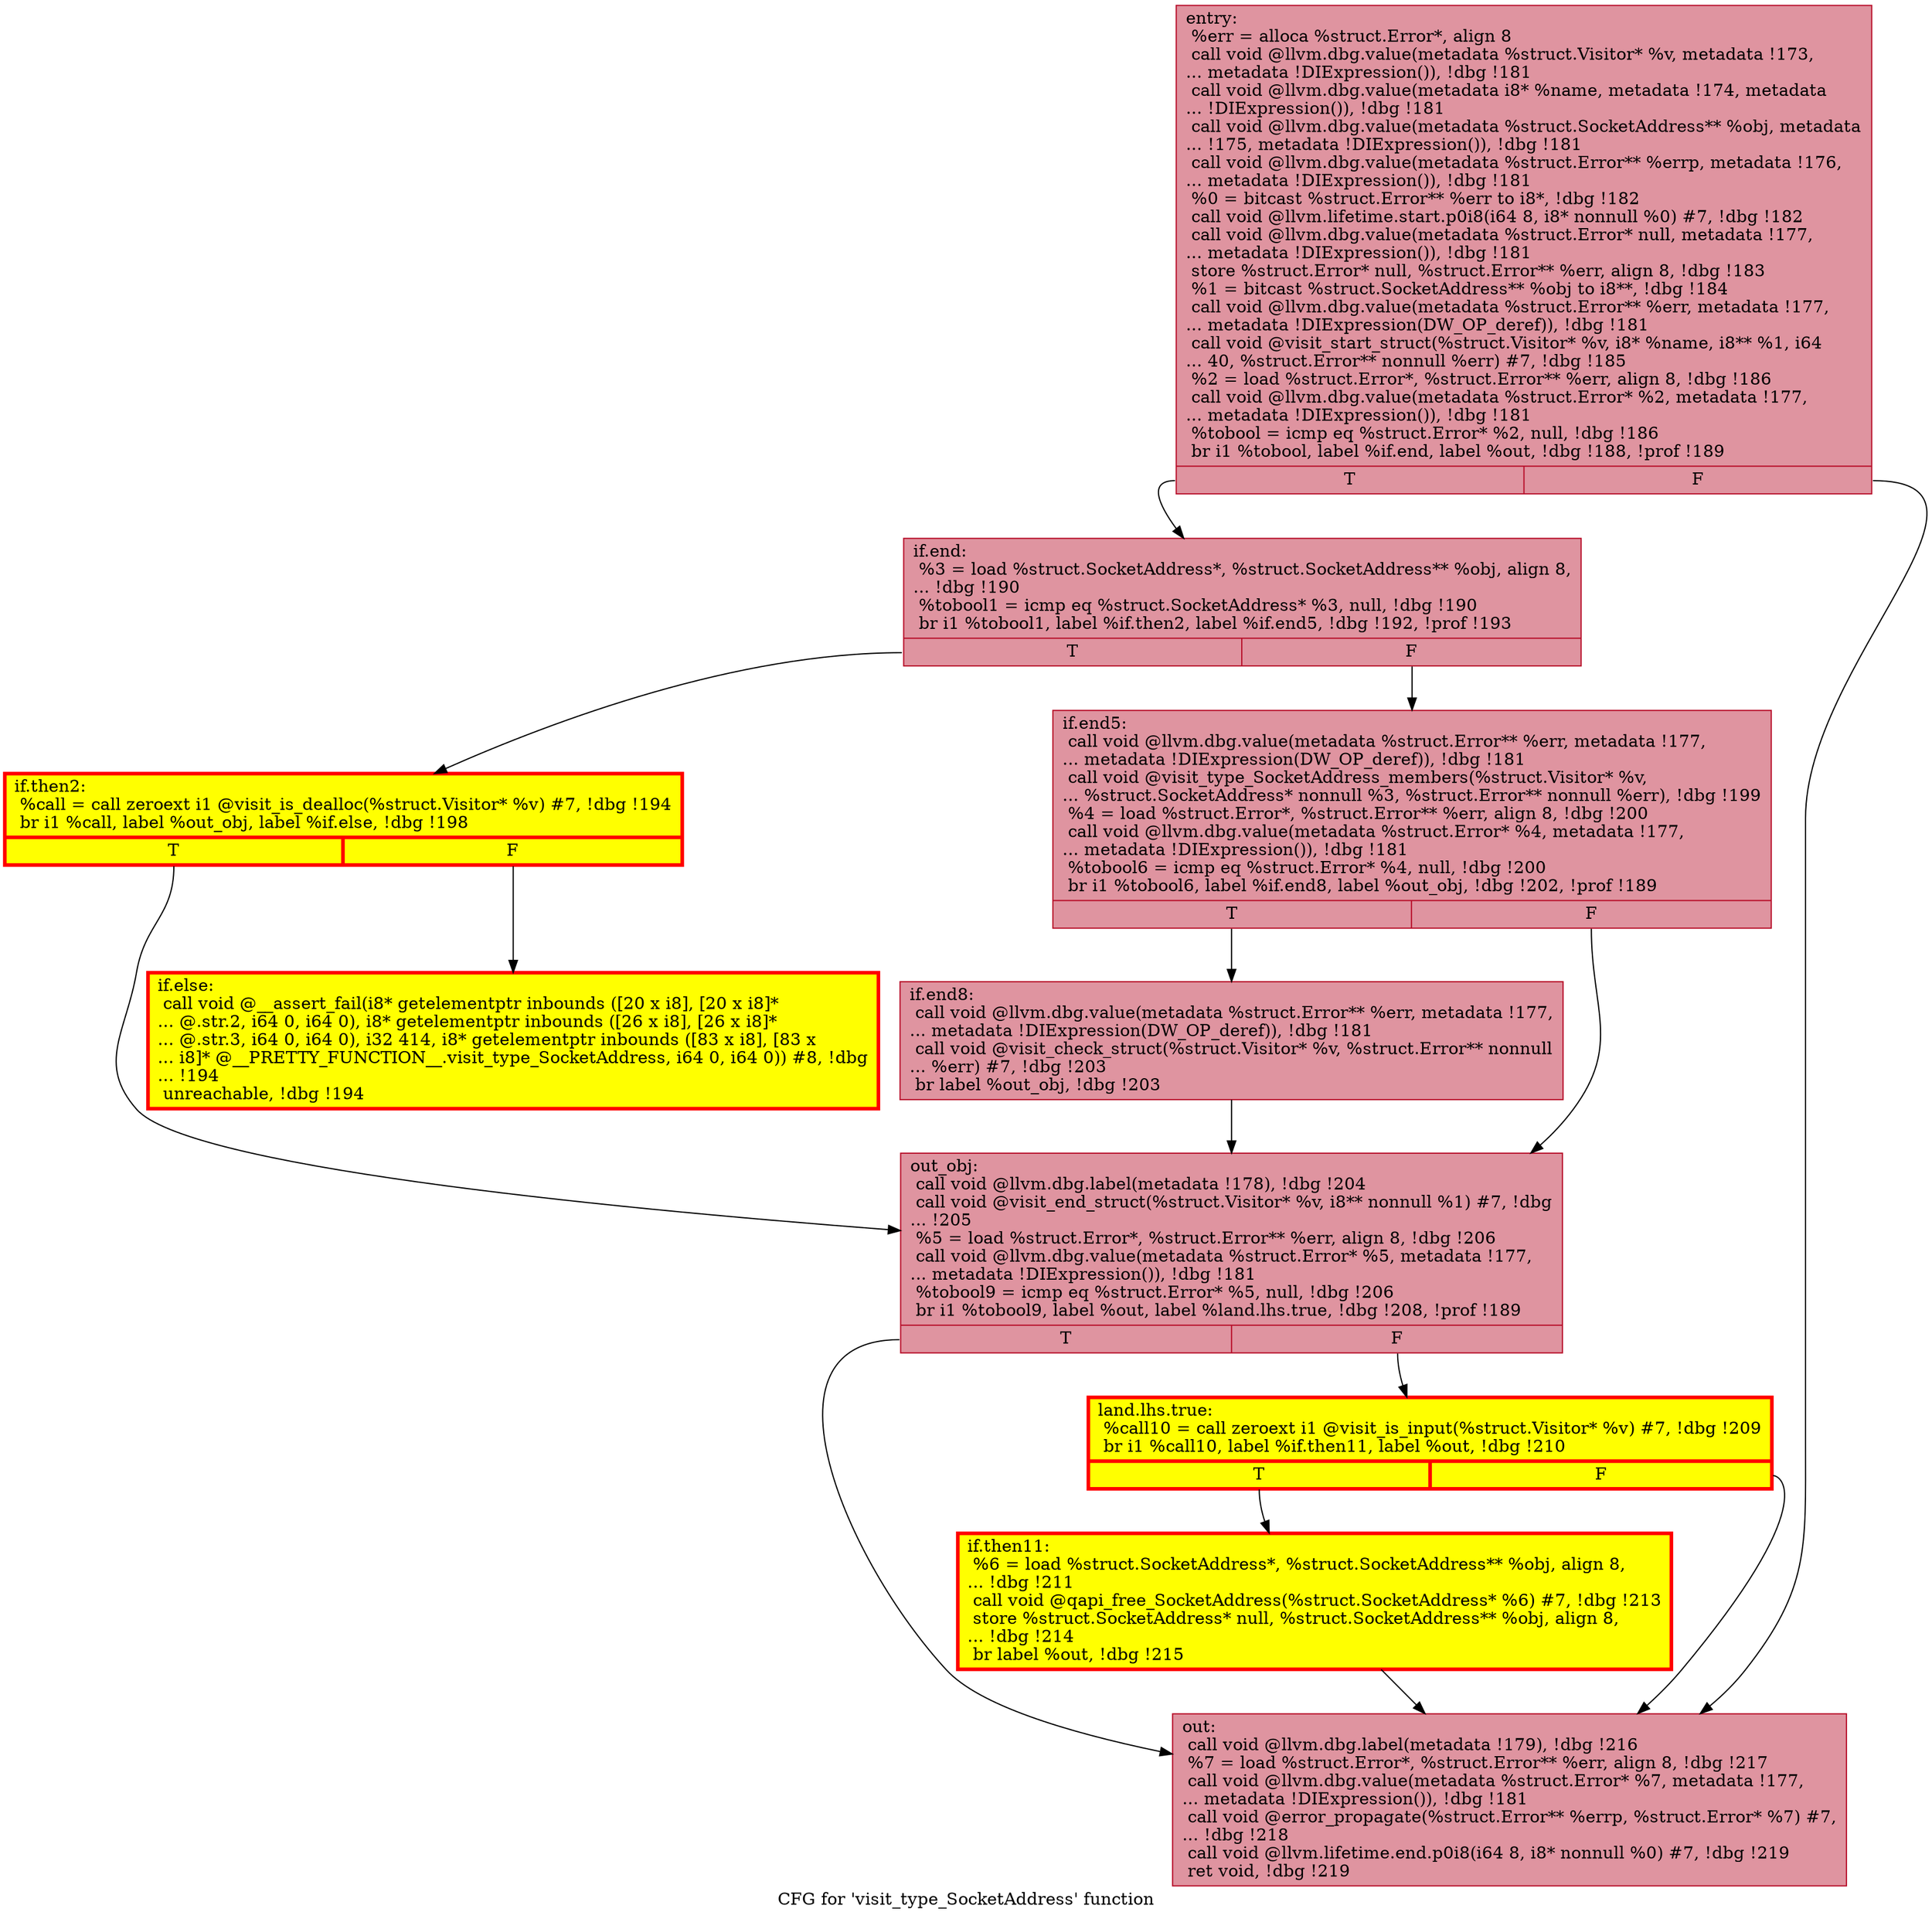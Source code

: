 digraph "CFG for 'visit_type_SocketAddress' function" {
	label="CFG for 'visit_type_SocketAddress' function";

	Node0x55c7efbecd10 [shape=record,color="#b70d28ff", style=filled, fillcolor="#b70d2870",label="{entry:\l  %err = alloca %struct.Error*, align 8\l  call void @llvm.dbg.value(metadata %struct.Visitor* %v, metadata !173,\l... metadata !DIExpression()), !dbg !181\l  call void @llvm.dbg.value(metadata i8* %name, metadata !174, metadata\l... !DIExpression()), !dbg !181\l  call void @llvm.dbg.value(metadata %struct.SocketAddress** %obj, metadata\l... !175, metadata !DIExpression()), !dbg !181\l  call void @llvm.dbg.value(metadata %struct.Error** %errp, metadata !176,\l... metadata !DIExpression()), !dbg !181\l  %0 = bitcast %struct.Error** %err to i8*, !dbg !182\l  call void @llvm.lifetime.start.p0i8(i64 8, i8* nonnull %0) #7, !dbg !182\l  call void @llvm.dbg.value(metadata %struct.Error* null, metadata !177,\l... metadata !DIExpression()), !dbg !181\l  store %struct.Error* null, %struct.Error** %err, align 8, !dbg !183\l  %1 = bitcast %struct.SocketAddress** %obj to i8**, !dbg !184\l  call void @llvm.dbg.value(metadata %struct.Error** %err, metadata !177,\l... metadata !DIExpression(DW_OP_deref)), !dbg !181\l  call void @visit_start_struct(%struct.Visitor* %v, i8* %name, i8** %1, i64\l... 40, %struct.Error** nonnull %err) #7, !dbg !185\l  %2 = load %struct.Error*, %struct.Error** %err, align 8, !dbg !186\l  call void @llvm.dbg.value(metadata %struct.Error* %2, metadata !177,\l... metadata !DIExpression()), !dbg !181\l  %tobool = icmp eq %struct.Error* %2, null, !dbg !186\l  br i1 %tobool, label %if.end, label %out, !dbg !188, !prof !189\l|{<s0>T|<s1>F}}"];
	Node0x55c7efbecd10:s0 -> Node0x55c7efbf7e30;
	Node0x55c7efbecd10:s1 -> Node0x55c7efbf8a80;
	Node0x55c7efbf7e30 [shape=record,color="#b70d28ff", style=filled, fillcolor="#b70d2870",label="{if.end:                                           \l  %3 = load %struct.SocketAddress*, %struct.SocketAddress** %obj, align 8,\l... !dbg !190\l  %tobool1 = icmp eq %struct.SocketAddress* %3, null, !dbg !190\l  br i1 %tobool1, label %if.then2, label %if.end5, !dbg !192, !prof !193\l|{<s0>T|<s1>F}}"];
	Node0x55c7efbf7e30:s0 -> Node0x55c7efbf8bf0;
	Node0x55c7efbf7e30:s1 -> Node0x55c7efbf8c60;
	Node0x55c7efbf8bf0 [shape=record,penwidth=3.0, style="filled", color="red", fillcolor="yellow",label="{if.then2:                                         \l  %call = call zeroext i1 @visit_is_dealloc(%struct.Visitor* %v) #7, !dbg !194\l  br i1 %call, label %out_obj, label %if.else, !dbg !198\l|{<s0>T|<s1>F}}"];
	Node0x55c7efbf8bf0:s0 -> Node0x55c7efbf9870;
	Node0x55c7efbf8bf0:s1 -> Node0x55c7efbf91d0;
	Node0x55c7efbf91d0 [shape=record,penwidth=3.0, style="filled", color="red", fillcolor="yellow",label="{if.else:                                          \l  call void @__assert_fail(i8* getelementptr inbounds ([20 x i8], [20 x i8]*\l... @.str.2, i64 0, i64 0), i8* getelementptr inbounds ([26 x i8], [26 x i8]*\l... @.str.3, i64 0, i64 0), i32 414, i8* getelementptr inbounds ([83 x i8], [83 x\l... i8]* @__PRETTY_FUNCTION__.visit_type_SocketAddress, i64 0, i64 0)) #8, !dbg\l... !194\l  unreachable, !dbg !194\l}"];
	Node0x55c7efbf8c60 [shape=record,color="#b70d28ff", style=filled, fillcolor="#b70d2870",label="{if.end5:                                          \l  call void @llvm.dbg.value(metadata %struct.Error** %err, metadata !177,\l... metadata !DIExpression(DW_OP_deref)), !dbg !181\l  call void @visit_type_SocketAddress_members(%struct.Visitor* %v,\l... %struct.SocketAddress* nonnull %3, %struct.Error** nonnull %err), !dbg !199\l  %4 = load %struct.Error*, %struct.Error** %err, align 8, !dbg !200\l  call void @llvm.dbg.value(metadata %struct.Error* %4, metadata !177,\l... metadata !DIExpression()), !dbg !181\l  %tobool6 = icmp eq %struct.Error* %4, null, !dbg !200\l  br i1 %tobool6, label %if.end8, label %out_obj, !dbg !202, !prof !189\l|{<s0>T|<s1>F}}"];
	Node0x55c7efbf8c60:s0 -> Node0x55c7efbf9d70;
	Node0x55c7efbf8c60:s1 -> Node0x55c7efbf9870;
	Node0x55c7efbf9d70 [shape=record,color="#b70d28ff", style=filled, fillcolor="#b70d2870",label="{if.end8:                                          \l  call void @llvm.dbg.value(metadata %struct.Error** %err, metadata !177,\l... metadata !DIExpression(DW_OP_deref)), !dbg !181\l  call void @visit_check_struct(%struct.Visitor* %v, %struct.Error** nonnull\l... %err) #7, !dbg !203\l  br label %out_obj, !dbg !203\l}"];
	Node0x55c7efbf9d70 -> Node0x55c7efbf9870;
	Node0x55c7efbf9870 [shape=record,color="#b70d28ff", style=filled, fillcolor="#b70d2870",label="{out_obj:                                          \l  call void @llvm.dbg.label(metadata !178), !dbg !204\l  call void @visit_end_struct(%struct.Visitor* %v, i8** nonnull %1) #7, !dbg\l... !205\l  %5 = load %struct.Error*, %struct.Error** %err, align 8, !dbg !206\l  call void @llvm.dbg.value(metadata %struct.Error* %5, metadata !177,\l... metadata !DIExpression()), !dbg !181\l  %tobool9 = icmp eq %struct.Error* %5, null, !dbg !206\l  br i1 %tobool9, label %out, label %land.lhs.true, !dbg !208, !prof !189\l|{<s0>T|<s1>F}}"];
	Node0x55c7efbf9870:s0 -> Node0x55c7efbf8a80;
	Node0x55c7efbf9870:s1 -> Node0x55c7efbfaad0;
	Node0x55c7efbfaad0 [shape=record,penwidth=3.0, style="filled", color="red", fillcolor="yellow",label="{land.lhs.true:                                    \l  %call10 = call zeroext i1 @visit_is_input(%struct.Visitor* %v) #7, !dbg !209\l  br i1 %call10, label %if.then11, label %out, !dbg !210\l|{<s0>T|<s1>F}}"];
	Node0x55c7efbfaad0:s0 -> Node0x55c7efbfaa10;
	Node0x55c7efbfaad0:s1 -> Node0x55c7efbf8a80;
	Node0x55c7efbfaa10 [shape=record,penwidth=3.0, style="filled", color="red", fillcolor="yellow",label="{if.then11:                                        \l  %6 = load %struct.SocketAddress*, %struct.SocketAddress** %obj, align 8,\l... !dbg !211\l  call void @qapi_free_SocketAddress(%struct.SocketAddress* %6) #7, !dbg !213\l  store %struct.SocketAddress* null, %struct.SocketAddress** %obj, align 8,\l... !dbg !214\l  br label %out, !dbg !215\l}"];
	Node0x55c7efbfaa10 -> Node0x55c7efbf8a80;
	Node0x55c7efbf8a80 [shape=record,color="#b70d28ff", style=filled, fillcolor="#b70d2870",label="{out:                                              \l  call void @llvm.dbg.label(metadata !179), !dbg !216\l  %7 = load %struct.Error*, %struct.Error** %err, align 8, !dbg !217\l  call void @llvm.dbg.value(metadata %struct.Error* %7, metadata !177,\l... metadata !DIExpression()), !dbg !181\l  call void @error_propagate(%struct.Error** %errp, %struct.Error* %7) #7,\l... !dbg !218\l  call void @llvm.lifetime.end.p0i8(i64 8, i8* nonnull %0) #7, !dbg !219\l  ret void, !dbg !219\l}"];
}
